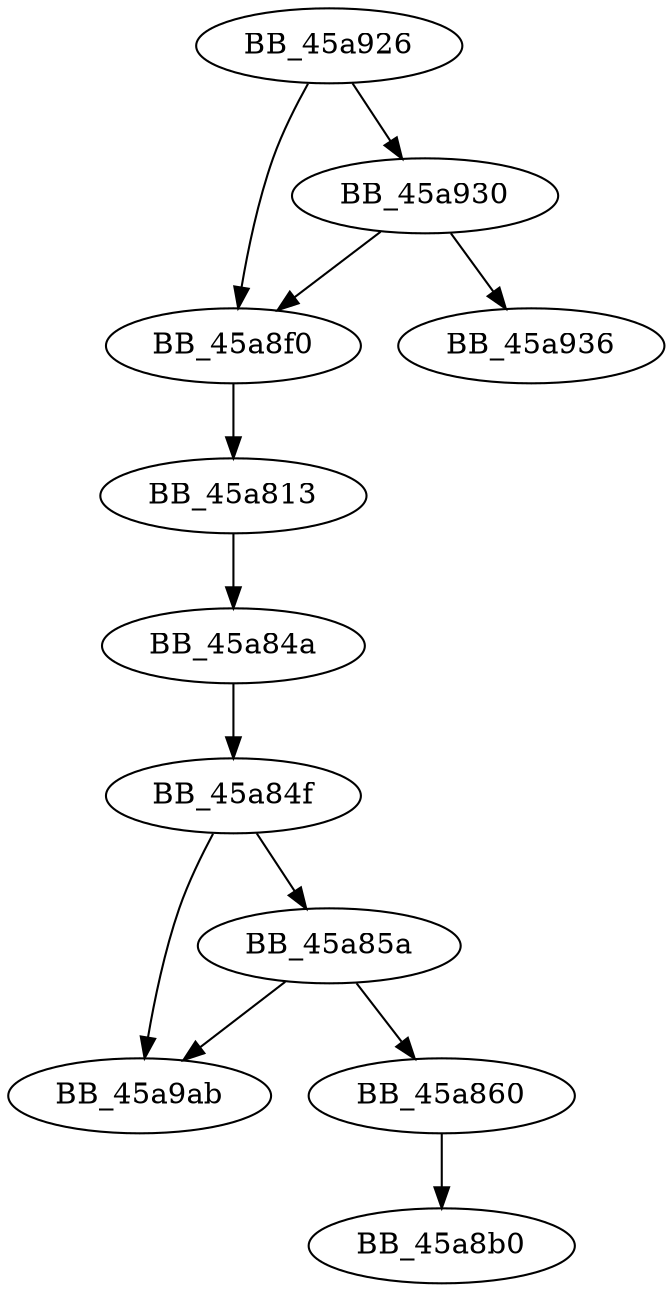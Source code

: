 DiGraph sub_45A926{
BB_45a813->BB_45a84a
BB_45a84a->BB_45a84f
BB_45a84f->BB_45a85a
BB_45a84f->BB_45a9ab
BB_45a85a->BB_45a860
BB_45a85a->BB_45a9ab
BB_45a860->BB_45a8b0
BB_45a8f0->BB_45a813
BB_45a926->BB_45a8f0
BB_45a926->BB_45a930
BB_45a930->BB_45a8f0
BB_45a930->BB_45a936
}
